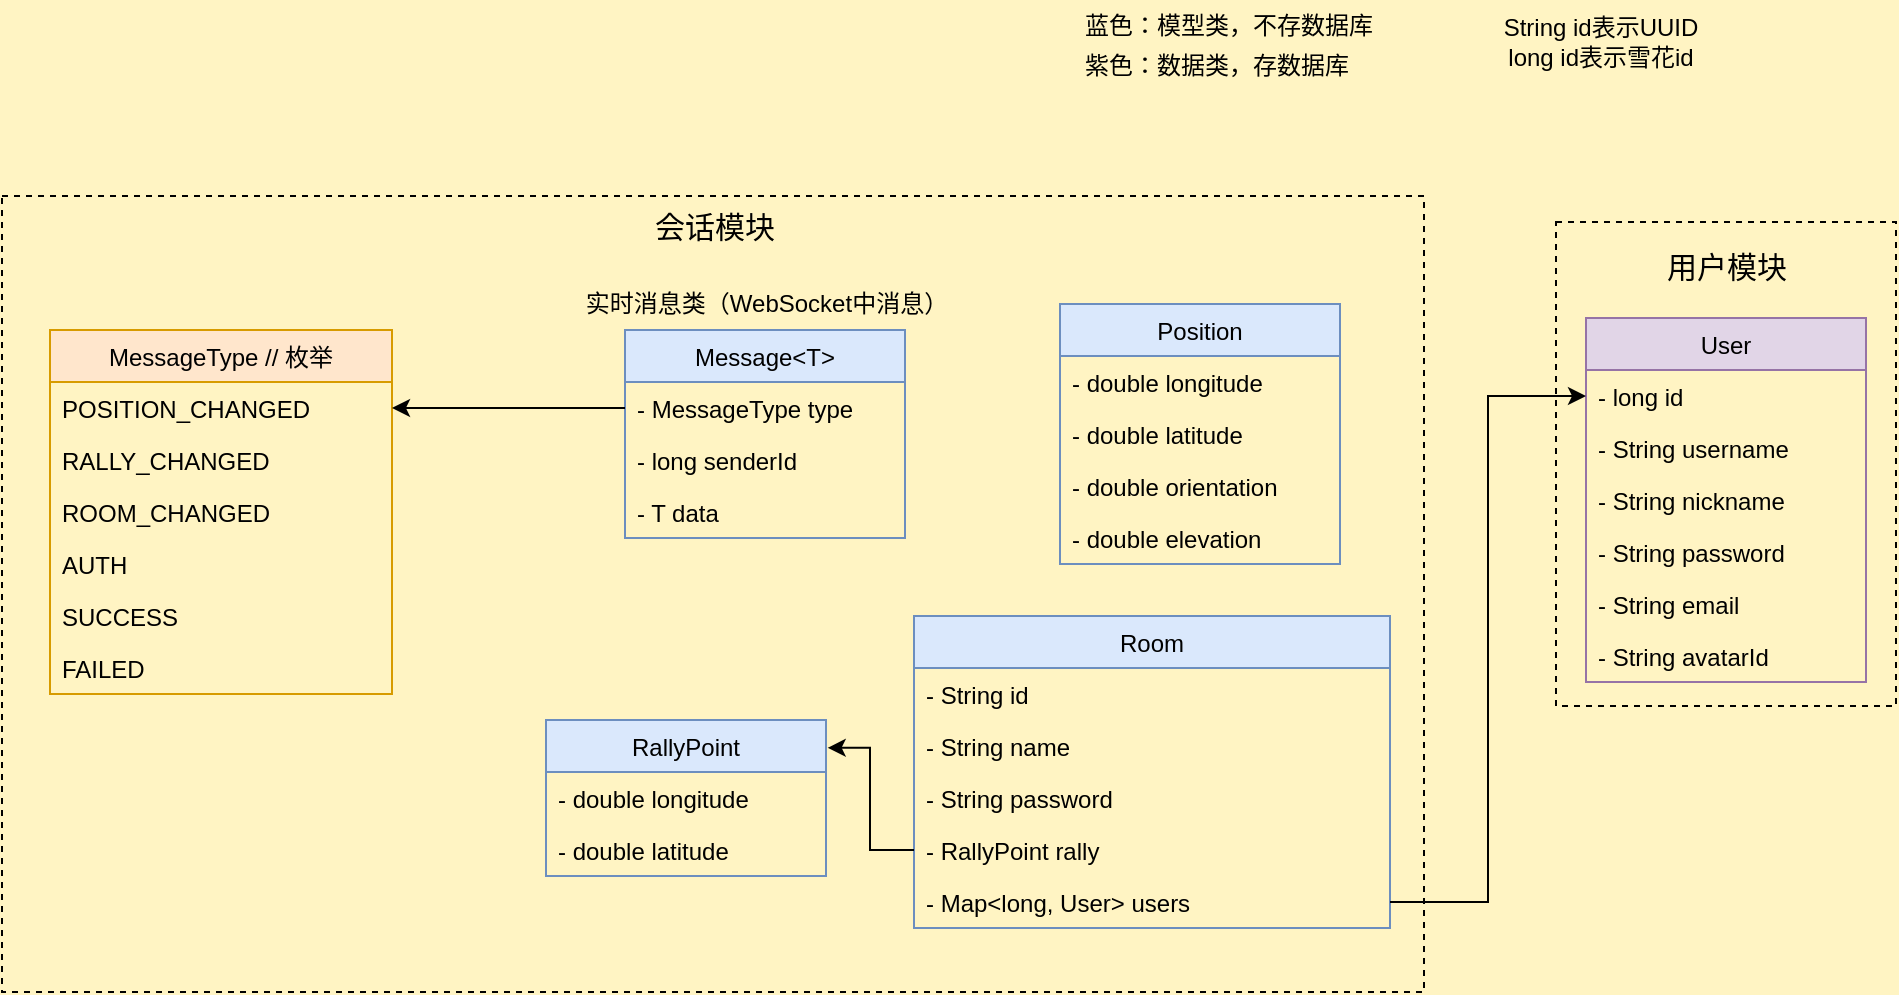 <mxfile version="20.8.16" type="device" pages="4"><diagram name="类图" id="ZCpn5L00yLEU9qH5CfPJ"><mxGraphModel dx="1960" dy="1082" grid="0" gridSize="10" guides="1" tooltips="1" connect="1" arrows="1" fold="1" page="0" pageScale="1" pageWidth="827" pageHeight="1169" background="#FFF4C3" math="0" shadow="0"><root><mxCell id="0"/><mxCell id="1" parent="0"/><mxCell id="7W6ER78p-MdPI2g8uiyn-3" value="" style="rounded=0;whiteSpace=wrap;html=1;fillColor=none;dashed=1;" parent="1" vertex="1"><mxGeometry x="-534" y="82" width="711" height="398" as="geometry"/></mxCell><mxCell id="7W6ER78p-MdPI2g8uiyn-1" value="" style="rounded=0;whiteSpace=wrap;html=1;fillColor=none;dashed=1;" parent="1" vertex="1"><mxGeometry x="243" y="95" width="170" height="242" as="geometry"/></mxCell><mxCell id="j-fvQeikowlmH0t4z26y-1" value="User" style="swimlane;fontStyle=0;childLayout=stackLayout;horizontal=1;startSize=26;fillColor=#e1d5e7;horizontalStack=0;resizeParent=1;resizeParentMax=0;resizeLast=0;collapsible=1;marginBottom=0;strokeColor=#9673a6;" parent="1" vertex="1"><mxGeometry x="258" y="143" width="140" height="182" as="geometry"/></mxCell><mxCell id="j-fvQeikowlmH0t4z26y-4" value="- long id" style="text;strokeColor=none;fillColor=none;align=left;verticalAlign=top;spacingLeft=4;spacingRight=4;overflow=hidden;rotatable=0;points=[[0,0.5],[1,0.5]];portConstraint=eastwest;" parent="j-fvQeikowlmH0t4z26y-1" vertex="1"><mxGeometry y="26" width="140" height="26" as="geometry"/></mxCell><mxCell id="NxY1enS5frYiqHi28bAx-1" value="- String username" style="text;strokeColor=none;fillColor=none;align=left;verticalAlign=top;spacingLeft=4;spacingRight=4;overflow=hidden;rotatable=0;points=[[0,0.5],[1,0.5]];portConstraint=eastwest;" parent="j-fvQeikowlmH0t4z26y-1" vertex="1"><mxGeometry y="52" width="140" height="26" as="geometry"/></mxCell><mxCell id="NxY1enS5frYiqHi28bAx-2" value="- String nickname" style="text;strokeColor=none;fillColor=none;align=left;verticalAlign=top;spacingLeft=4;spacingRight=4;overflow=hidden;rotatable=0;points=[[0,0.5],[1,0.5]];portConstraint=eastwest;" parent="j-fvQeikowlmH0t4z26y-1" vertex="1"><mxGeometry y="78" width="140" height="26" as="geometry"/></mxCell><mxCell id="NxY1enS5frYiqHi28bAx-3" value="- String password" style="text;strokeColor=none;fillColor=none;align=left;verticalAlign=top;spacingLeft=4;spacingRight=4;overflow=hidden;rotatable=0;points=[[0,0.5],[1,0.5]];portConstraint=eastwest;" parent="j-fvQeikowlmH0t4z26y-1" vertex="1"><mxGeometry y="104" width="140" height="26" as="geometry"/></mxCell><mxCell id="6Mc8PEkPH1Lm7d_MQEAk-3" value="- String email" style="text;strokeColor=none;fillColor=none;align=left;verticalAlign=top;spacingLeft=4;spacingRight=4;overflow=hidden;rotatable=0;points=[[0,0.5],[1,0.5]];portConstraint=eastwest;" parent="j-fvQeikowlmH0t4z26y-1" vertex="1"><mxGeometry y="130" width="140" height="26" as="geometry"/></mxCell><mxCell id="NxY1enS5frYiqHi28bAx-5" value="- String avatarId" style="text;strokeColor=none;fillColor=none;align=left;verticalAlign=top;spacingLeft=4;spacingRight=4;overflow=hidden;rotatable=0;points=[[0,0.5],[1,0.5]];portConstraint=eastwest;" parent="j-fvQeikowlmH0t4z26y-1" vertex="1"><mxGeometry y="156" width="140" height="26" as="geometry"/></mxCell><mxCell id="j-fvQeikowlmH0t4z26y-6" value="Position" style="swimlane;fontStyle=0;childLayout=stackLayout;horizontal=1;startSize=26;fillColor=#dae8fc;horizontalStack=0;resizeParent=1;resizeParentMax=0;resizeLast=0;collapsible=1;marginBottom=0;strokeColor=#6c8ebf;" parent="1" vertex="1"><mxGeometry x="-5" y="136" width="140" height="130" as="geometry"/></mxCell><mxCell id="j-fvQeikowlmH0t4z26y-11" value="- double longitude" style="text;strokeColor=none;fillColor=none;align=left;verticalAlign=top;spacingLeft=4;spacingRight=4;overflow=hidden;rotatable=0;points=[[0,0.5],[1,0.5]];portConstraint=eastwest;" parent="j-fvQeikowlmH0t4z26y-6" vertex="1"><mxGeometry y="26" width="140" height="26" as="geometry"/></mxCell><mxCell id="j-fvQeikowlmH0t4z26y-12" value="- double latitude" style="text;strokeColor=none;fillColor=none;align=left;verticalAlign=top;spacingLeft=4;spacingRight=4;overflow=hidden;rotatable=0;points=[[0,0.5],[1,0.5]];portConstraint=eastwest;" parent="j-fvQeikowlmH0t4z26y-6" vertex="1"><mxGeometry y="52" width="140" height="26" as="geometry"/></mxCell><mxCell id="j-fvQeikowlmH0t4z26y-13" value="- double orientation" style="text;strokeColor=none;fillColor=none;align=left;verticalAlign=top;spacingLeft=4;spacingRight=4;overflow=hidden;rotatable=0;points=[[0,0.5],[1,0.5]];portConstraint=eastwest;" parent="j-fvQeikowlmH0t4z26y-6" vertex="1"><mxGeometry y="78" width="140" height="26" as="geometry"/></mxCell><mxCell id="hf1wS9aKAfurFsT-BKtT-1" value="- double elevation" style="text;strokeColor=none;fillColor=none;align=left;verticalAlign=top;spacingLeft=4;spacingRight=4;overflow=hidden;rotatable=0;points=[[0,0.5],[1,0.5]];portConstraint=eastwest;" parent="j-fvQeikowlmH0t4z26y-6" vertex="1"><mxGeometry y="104" width="140" height="26" as="geometry"/></mxCell><mxCell id="NxY1enS5frYiqHi28bAx-9" value="" style="group" parent="1" vertex="1" connectable="0"><mxGeometry x="-2" y="-16" width="162" height="46" as="geometry"/></mxCell><mxCell id="NxY1enS5frYiqHi28bAx-7" value="蓝色：模型类，不存数据库" style="text;html=1;align=center;verticalAlign=middle;resizable=0;points=[];autosize=1;strokeColor=none;fillColor=none;" parent="NxY1enS5frYiqHi28bAx-9" vertex="1"><mxGeometry width="162" height="26" as="geometry"/></mxCell><mxCell id="NxY1enS5frYiqHi28bAx-8" value="紫色：数据类，存数据库" style="text;html=1;align=center;verticalAlign=middle;resizable=0;points=[];autosize=1;strokeColor=none;fillColor=none;" parent="NxY1enS5frYiqHi28bAx-9" vertex="1"><mxGeometry y="20" width="150" height="26" as="geometry"/></mxCell><mxCell id="das0yb8QhfHtzODwqUgU-1" value="String id表示UUID&lt;br&gt;long id表示雪花id" style="text;html=1;align=center;verticalAlign=middle;resizable=0;points=[];autosize=1;strokeColor=none;fillColor=none;" parent="1" vertex="1"><mxGeometry x="207" y="-16" width="115" height="41" as="geometry"/></mxCell><mxCell id="das0yb8QhfHtzODwqUgU-3" value="Room" style="swimlane;fontStyle=0;childLayout=stackLayout;horizontal=1;startSize=26;fillColor=#dae8fc;horizontalStack=0;resizeParent=1;resizeParentMax=0;resizeLast=0;collapsible=1;marginBottom=0;strokeColor=#6c8ebf;" parent="1" vertex="1"><mxGeometry x="-78" y="292" width="238" height="156" as="geometry"/></mxCell><mxCell id="das0yb8QhfHtzODwqUgU-4" value="- String id" style="text;strokeColor=none;fillColor=none;align=left;verticalAlign=top;spacingLeft=4;spacingRight=4;overflow=hidden;rotatable=0;points=[[0,0.5],[1,0.5]];portConstraint=eastwest;" parent="das0yb8QhfHtzODwqUgU-3" vertex="1"><mxGeometry y="26" width="238" height="26" as="geometry"/></mxCell><mxCell id="das0yb8QhfHtzODwqUgU-5" value="- String name" style="text;strokeColor=none;fillColor=none;align=left;verticalAlign=top;spacingLeft=4;spacingRight=4;overflow=hidden;rotatable=0;points=[[0,0.5],[1,0.5]];portConstraint=eastwest;" parent="das0yb8QhfHtzODwqUgU-3" vertex="1"><mxGeometry y="52" width="238" height="26" as="geometry"/></mxCell><mxCell id="das0yb8QhfHtzODwqUgU-6" value="- String password" style="text;strokeColor=none;fillColor=none;align=left;verticalAlign=top;spacingLeft=4;spacingRight=4;overflow=hidden;rotatable=0;points=[[0,0.5],[1,0.5]];portConstraint=eastwest;" parent="das0yb8QhfHtzODwqUgU-3" vertex="1"><mxGeometry y="78" width="238" height="26" as="geometry"/></mxCell><mxCell id="09LENhnXTezCzlvo4sVO-8" value="- RallyPoint rally" style="text;strokeColor=none;fillColor=none;align=left;verticalAlign=top;spacingLeft=4;spacingRight=4;overflow=hidden;rotatable=0;points=[[0,0.5],[1,0.5]];portConstraint=eastwest;" parent="das0yb8QhfHtzODwqUgU-3" vertex="1"><mxGeometry y="104" width="238" height="26" as="geometry"/></mxCell><mxCell id="GY_DK93zwNCj_0UhGVdS-1" value="- Map&lt;long, User&gt; users" style="text;strokeColor=none;fillColor=none;align=left;verticalAlign=top;spacingLeft=4;spacingRight=4;overflow=hidden;rotatable=0;points=[[0,0.5],[1,0.5]];portConstraint=eastwest;" parent="das0yb8QhfHtzODwqUgU-3" vertex="1"><mxGeometry y="130" width="238" height="26" as="geometry"/></mxCell><mxCell id="7W6ER78p-MdPI2g8uiyn-2" value="&lt;font style=&quot;font-size: 15px;&quot;&gt;用户模块&lt;/font&gt;" style="text;html=1;align=center;verticalAlign=middle;resizable=0;points=[];autosize=1;strokeColor=none;fillColor=none;" parent="1" vertex="1"><mxGeometry x="289" y="102" width="78" height="30" as="geometry"/></mxCell><mxCell id="7W6ER78p-MdPI2g8uiyn-4" value="&lt;font style=&quot;font-size: 15px;&quot;&gt;会话模块&lt;/font&gt;" style="text;html=1;align=center;verticalAlign=middle;resizable=0;points=[];autosize=1;strokeColor=none;fillColor=none;" parent="1" vertex="1"><mxGeometry x="-217.5" y="82" width="78" height="30" as="geometry"/></mxCell><mxCell id="09LENhnXTezCzlvo4sVO-2" value="RallyPoint" style="swimlane;fontStyle=0;childLayout=stackLayout;horizontal=1;startSize=26;fillColor=#dae8fc;horizontalStack=0;resizeParent=1;resizeParentMax=0;resizeLast=0;collapsible=1;marginBottom=0;strokeColor=#6c8ebf;" parent="1" vertex="1"><mxGeometry x="-262" y="344" width="140" height="78" as="geometry"/></mxCell><mxCell id="09LENhnXTezCzlvo4sVO-4" value="- double longitude" style="text;strokeColor=none;fillColor=none;align=left;verticalAlign=top;spacingLeft=4;spacingRight=4;overflow=hidden;rotatable=0;points=[[0,0.5],[1,0.5]];portConstraint=eastwest;" parent="09LENhnXTezCzlvo4sVO-2" vertex="1"><mxGeometry y="26" width="140" height="26" as="geometry"/></mxCell><mxCell id="09LENhnXTezCzlvo4sVO-5" value="- double latitude" style="text;strokeColor=none;fillColor=none;align=left;verticalAlign=top;spacingLeft=4;spacingRight=4;overflow=hidden;rotatable=0;points=[[0,0.5],[1,0.5]];portConstraint=eastwest;" parent="09LENhnXTezCzlvo4sVO-2" vertex="1"><mxGeometry y="52" width="140" height="26" as="geometry"/></mxCell><mxCell id="6Mc8PEkPH1Lm7d_MQEAk-2" style="edgeStyle=orthogonalEdgeStyle;rounded=0;orthogonalLoop=1;jettySize=auto;html=1;exitX=0;exitY=0.5;exitDx=0;exitDy=0;entryX=1.006;entryY=0.178;entryDx=0;entryDy=0;entryPerimeter=0;" parent="1" source="09LENhnXTezCzlvo4sVO-8" target="09LENhnXTezCzlvo4sVO-2" edge="1"><mxGeometry relative="1" as="geometry"/></mxCell><mxCell id="GZCCsxKVwzD4aDqE5YZI-2" style="edgeStyle=orthogonalEdgeStyle;rounded=0;orthogonalLoop=1;jettySize=auto;html=1;exitX=1;exitY=0.5;exitDx=0;exitDy=0;entryX=0;entryY=0.5;entryDx=0;entryDy=0;" parent="1" source="GY_DK93zwNCj_0UhGVdS-1" target="j-fvQeikowlmH0t4z26y-4" edge="1"><mxGeometry relative="1" as="geometry"><mxPoint x="161.5" y="477" as="sourcePoint"/></mxGeometry></mxCell><mxCell id="hya2jHjZUXF8kerNPe63-7" value="Message&lt;T&gt;" style="swimlane;fontStyle=0;childLayout=stackLayout;horizontal=1;startSize=26;fillColor=#dae8fc;horizontalStack=0;resizeParent=1;resizeParentMax=0;resizeLast=0;collapsible=1;marginBottom=0;strokeColor=#6c8ebf;" vertex="1" parent="1"><mxGeometry x="-222.5" y="149" width="140" height="104" as="geometry"/></mxCell><mxCell id="hya2jHjZUXF8kerNPe63-8" value="- MessageType type" style="text;strokeColor=none;fillColor=none;align=left;verticalAlign=top;spacingLeft=4;spacingRight=4;overflow=hidden;rotatable=0;points=[[0,0.5],[1,0.5]];portConstraint=eastwest;" vertex="1" parent="hya2jHjZUXF8kerNPe63-7"><mxGeometry y="26" width="140" height="26" as="geometry"/></mxCell><mxCell id="hya2jHjZUXF8kerNPe63-9" value="- long senderId" style="text;strokeColor=none;fillColor=none;align=left;verticalAlign=top;spacingLeft=4;spacingRight=4;overflow=hidden;rotatable=0;points=[[0,0.5],[1,0.5]];portConstraint=eastwest;" vertex="1" parent="hya2jHjZUXF8kerNPe63-7"><mxGeometry y="52" width="140" height="26" as="geometry"/></mxCell><mxCell id="hya2jHjZUXF8kerNPe63-11" value="- T data" style="text;strokeColor=none;fillColor=none;align=left;verticalAlign=top;spacingLeft=4;spacingRight=4;overflow=hidden;rotatable=0;points=[[0,0.5],[1,0.5]];portConstraint=eastwest;" vertex="1" parent="hya2jHjZUXF8kerNPe63-7"><mxGeometry y="78" width="140" height="26" as="geometry"/></mxCell><mxCell id="hya2jHjZUXF8kerNPe63-12" value="实时消息类（WebSocket中消息）" style="text;html=1;align=center;verticalAlign=middle;resizable=0;points=[];autosize=1;strokeColor=none;fillColor=none;" vertex="1" parent="1"><mxGeometry x="-252" y="123" width="199" height="26" as="geometry"/></mxCell><mxCell id="hya2jHjZUXF8kerNPe63-13" value="MessageType // 枚举" style="swimlane;fontStyle=0;childLayout=stackLayout;horizontal=1;startSize=26;fillColor=#ffe6cc;horizontalStack=0;resizeParent=1;resizeParentMax=0;resizeLast=0;collapsible=1;marginBottom=0;strokeColor=#d79b00;" vertex="1" parent="1"><mxGeometry x="-510" y="149" width="171" height="182" as="geometry"/></mxCell><mxCell id="hya2jHjZUXF8kerNPe63-17" value="POSITION_CHANGED" style="text;strokeColor=none;fillColor=none;align=left;verticalAlign=top;spacingLeft=4;spacingRight=4;overflow=hidden;rotatable=0;points=[[0,0.5],[1,0.5]];portConstraint=eastwest;" vertex="1" parent="hya2jHjZUXF8kerNPe63-13"><mxGeometry y="26" width="171" height="26" as="geometry"/></mxCell><mxCell id="hya2jHjZUXF8kerNPe63-18" value="RALLY_CHANGED" style="text;strokeColor=none;fillColor=none;align=left;verticalAlign=top;spacingLeft=4;spacingRight=4;overflow=hidden;rotatable=0;points=[[0,0.5],[1,0.5]];portConstraint=eastwest;" vertex="1" parent="hya2jHjZUXF8kerNPe63-13"><mxGeometry y="52" width="171" height="26" as="geometry"/></mxCell><mxCell id="hya2jHjZUXF8kerNPe63-19" value="ROOM_CHANGED" style="text;strokeColor=none;fillColor=none;align=left;verticalAlign=top;spacingLeft=4;spacingRight=4;overflow=hidden;rotatable=0;points=[[0,0.5],[1,0.5]];portConstraint=eastwest;" vertex="1" parent="hya2jHjZUXF8kerNPe63-13"><mxGeometry y="78" width="171" height="26" as="geometry"/></mxCell><mxCell id="hya2jHjZUXF8kerNPe63-20" value="AUTH" style="text;strokeColor=none;fillColor=none;align=left;verticalAlign=top;spacingLeft=4;spacingRight=4;overflow=hidden;rotatable=0;points=[[0,0.5],[1,0.5]];portConstraint=eastwest;" vertex="1" parent="hya2jHjZUXF8kerNPe63-13"><mxGeometry y="104" width="171" height="26" as="geometry"/></mxCell><mxCell id="hya2jHjZUXF8kerNPe63-21" value="SUCCESS" style="text;strokeColor=none;fillColor=none;align=left;verticalAlign=top;spacingLeft=4;spacingRight=4;overflow=hidden;rotatable=0;points=[[0,0.5],[1,0.5]];portConstraint=eastwest;" vertex="1" parent="hya2jHjZUXF8kerNPe63-13"><mxGeometry y="130" width="171" height="26" as="geometry"/></mxCell><mxCell id="hya2jHjZUXF8kerNPe63-22" value="FAILED" style="text;strokeColor=none;fillColor=none;align=left;verticalAlign=top;spacingLeft=4;spacingRight=4;overflow=hidden;rotatable=0;points=[[0,0.5],[1,0.5]];portConstraint=eastwest;" vertex="1" parent="hya2jHjZUXF8kerNPe63-13"><mxGeometry y="156" width="171" height="26" as="geometry"/></mxCell><mxCell id="hya2jHjZUXF8kerNPe63-23" style="edgeStyle=orthogonalEdgeStyle;rounded=0;orthogonalLoop=1;jettySize=auto;html=1;exitX=0;exitY=0.5;exitDx=0;exitDy=0;entryX=1;entryY=0.5;entryDx=0;entryDy=0;fontColor=default;" edge="1" parent="1" source="hya2jHjZUXF8kerNPe63-8" target="hya2jHjZUXF8kerNPe63-17"><mxGeometry relative="1" as="geometry"/></mxCell></root></mxGraphModel></diagram><diagram id="b6Kied7F-WvFyaD_bAVw" name="功能架构"><mxGraphModel dx="1160" dy="682" grid="0" gridSize="10" guides="1" tooltips="1" connect="1" arrows="1" fold="1" page="0" pageScale="1" pageWidth="827" pageHeight="1169" background="#CCFFFF" math="0" shadow="0"><root><mxCell id="0"/><mxCell id="1" parent="0"/><mxCell id="6KAfJF9Mm3bQj2CmGmQJ-4" style="edgeStyle=orthogonalEdgeStyle;rounded=0;orthogonalLoop=1;jettySize=auto;html=1;exitX=0.5;exitY=1;exitDx=0;exitDy=0;entryX=0.5;entryY=0;entryDx=0;entryDy=0;" parent="1" source="mdbizm0wL6b_5z4DYdRY-1" target="9jb02IKihfQxMfA3tNYV-1" edge="1"><mxGeometry relative="1" as="geometry"/></mxCell><mxCell id="mdbizm0wL6b_5z4DYdRY-1" value="&lt;font style=&quot;font-size: 16px;&quot;&gt;网关（集成鉴权）&lt;/font&gt;" style="rounded=0;whiteSpace=wrap;html=1;strokeColor=#666666;fillColor=#f5f5f5;fontColor=#333333;" parent="1" vertex="1"><mxGeometry x="181" y="272" width="150" height="39" as="geometry"/></mxCell><mxCell id="6hTQ_62UvU__u8zyrRqn-2" value="&lt;span style=&quot;font-size: 16px;&quot;&gt;Consul注册中心&lt;/span&gt;" style="rounded=0;whiteSpace=wrap;html=1;strokeColor=#b85450;fillColor=#f8cecc;" parent="1" vertex="1"><mxGeometry x="452" y="378" width="150" height="39" as="geometry"/></mxCell><mxCell id="6hTQ_62UvU__u8zyrRqn-3" value="&lt;span style=&quot;font-size: 16px;&quot;&gt;MongoDB数据库&lt;/span&gt;" style="rounded=0;whiteSpace=wrap;html=1;strokeColor=#6c8ebf;fillColor=#dae8fc;" parent="1" vertex="1"><mxGeometry x="275.94" y="457" width="150" height="39" as="geometry"/></mxCell><mxCell id="6hTQ_62UvU__u8zyrRqn-4" value="&lt;span style=&quot;font-size: 16px;&quot;&gt;Redis缓存数据库&lt;/span&gt;" style="rounded=0;whiteSpace=wrap;html=1;strokeColor=#6c8ebf;fillColor=#dae8fc;" parent="1" vertex="1"><mxGeometry x="87" y="457" width="159" height="39" as="geometry"/></mxCell><mxCell id="9jb02IKihfQxMfA3tNYV-1" value="" style="rounded=0;whiteSpace=wrap;html=1;fillColor=none;dashed=1;" parent="1" vertex="1"><mxGeometry x="74" y="345" width="364" height="95" as="geometry"/></mxCell><mxCell id="9jb02IKihfQxMfA3tNYV-2" value="&lt;font style=&quot;font-size: 15px;&quot;&gt;功能模块&lt;/font&gt;" style="text;html=1;align=center;verticalAlign=middle;resizable=0;points=[];autosize=1;strokeColor=none;fillColor=none;" parent="1" vertex="1"><mxGeometry x="232.002" y="348" width="78" height="30" as="geometry"/></mxCell><mxCell id="9jb02IKihfQxMfA3tNYV-3" value="会话模块" style="rounded=0;whiteSpace=wrap;html=1;fontSize=15;fillColor=none;" parent="1" vertex="1"><mxGeometry x="86.997" y="383" width="106.941" height="42" as="geometry"/></mxCell><mxCell id="9jb02IKihfQxMfA3tNYV-4" value="用户模块" style="rounded=0;whiteSpace=wrap;html=1;fontSize=15;fillColor=none;" parent="1" vertex="1"><mxGeometry x="203.062" y="383" width="106.941" height="42" as="geometry"/></mxCell><mxCell id="jqLZRPKQfjdaNeqLJ77j-1" value="图片模块" style="rounded=0;whiteSpace=wrap;html=1;fontSize=15;fillColor=none;" parent="1" vertex="1"><mxGeometry x="319.002" y="383" width="106.941" height="42" as="geometry"/></mxCell><mxCell id="FJBnYouAeXavdsRe_MtE-1" value="&lt;span style=&quot;font-size: 16px;&quot;&gt;Kafka消息中间件&lt;/span&gt;" style="rounded=0;whiteSpace=wrap;html=1;strokeColor=#d6b656;fillColor=#fff2cc;" parent="1" vertex="1"><mxGeometry x="187" y="507" width="159" height="39" as="geometry"/></mxCell></root></mxGraphModel></diagram><diagram id="FYRJ05hrJW_UlON17YOK" name="用户端和服务端"><mxGraphModel dx="1160" dy="682" grid="0" gridSize="10" guides="1" tooltips="1" connect="1" arrows="1" fold="1" page="0" pageScale="1" pageWidth="827" pageHeight="1169" background="#CCFFFF" math="0" shadow="0"><root><mxCell id="0"/><mxCell id="1" parent="0"/><mxCell id="g4WFIdPr53JWLQwViMB3-15" style="rounded=0;orthogonalLoop=1;jettySize=auto;html=1;exitX=1;exitY=0.333;exitDx=0;exitDy=0;exitPerimeter=0;entryX=0.5;entryY=1;entryDx=0;entryDy=0;endArrow=open;endFill=0;dashed=1;" parent="1" source="g4WFIdPr53JWLQwViMB3-1" target="g4WFIdPr53JWLQwViMB3-14" edge="1"><mxGeometry relative="1" as="geometry"/></mxCell><mxCell id="g4WFIdPr53JWLQwViMB3-1" value="用户1" style="shape=umlActor;verticalLabelPosition=bottom;verticalAlign=top;html=1;outlineConnect=0;" parent="1" vertex="1"><mxGeometry x="25" y="479" width="30" height="60" as="geometry"/></mxCell><mxCell id="HLk8S5enVUSgxHmjkPAk-4" style="edgeStyle=none;rounded=0;orthogonalLoop=1;jettySize=auto;html=1;exitX=0;exitY=0.333;exitDx=0;exitDy=0;exitPerimeter=0;entryX=1;entryY=0.5;entryDx=0;entryDy=0;dashed=1;endArrow=open;endFill=0;" parent="1" source="g4WFIdPr53JWLQwViMB3-5" target="g4WFIdPr53JWLQwViMB3-14" edge="1"><mxGeometry relative="1" as="geometry"/></mxCell><mxCell id="g4WFIdPr53JWLQwViMB3-5" value="用户3" style="shape=umlActor;verticalLabelPosition=bottom;verticalAlign=top;html=1;outlineConnect=0;" parent="1" vertex="1"><mxGeometry x="425" y="273" width="30" height="60" as="geometry"/></mxCell><mxCell id="HLk8S5enVUSgxHmjkPAk-5" style="edgeStyle=none;rounded=0;orthogonalLoop=1;jettySize=auto;html=1;entryX=1;entryY=1;entryDx=0;entryDy=0;dashed=1;endArrow=open;endFill=0;" parent="1" target="g4WFIdPr53JWLQwViMB3-14" edge="1"><mxGeometry relative="1" as="geometry"><mxPoint x="343" y="532" as="sourcePoint"/></mxGeometry></mxCell><mxCell id="g4WFIdPr53JWLQwViMB3-6" value="用户2" style="shape=umlActor;verticalLabelPosition=bottom;verticalAlign=top;html=1;outlineConnect=0;" parent="1" vertex="1"><mxGeometry x="343" y="512" width="30" height="60" as="geometry"/></mxCell><mxCell id="g4WFIdPr53JWLQwViMB3-13" style="edgeStyle=orthogonalEdgeStyle;rounded=0;orthogonalLoop=1;jettySize=auto;html=1;exitX=1;exitY=0.5;exitDx=0;exitDy=0;endArrow=open;endFill=0;entryX=0;entryY=0.5;entryDx=0;entryDy=0;" parent="1" source="g4WFIdPr53JWLQwViMB3-10" target="g4WFIdPr53JWLQwViMB3-14" edge="1"><mxGeometry relative="1" as="geometry"><mxPoint x="152.524" y="269.5" as="targetPoint"/></mxGeometry></mxCell><mxCell id="g4WFIdPr53JWLQwViMB3-10" value="服务端" style="rounded=0;whiteSpace=wrap;html=1;fillColor=none;" parent="1" vertex="1"><mxGeometry x="9.5" y="252" width="61" height="35" as="geometry"/></mxCell><mxCell id="HLk8S5enVUSgxHmjkPAk-2" style="edgeStyle=none;rounded=0;orthogonalLoop=1;jettySize=auto;html=1;exitX=0.575;exitY=1.028;exitDx=0;exitDy=0;dashed=1;endArrow=open;endFill=0;exitPerimeter=0;" parent="1" source="g4WFIdPr53JWLQwViMB3-14" edge="1"><mxGeometry relative="1" as="geometry"><mxPoint x="59.191" y="507.119" as="targetPoint"/></mxGeometry></mxCell><mxCell id="w1ZYN99wJWyJnP0JFZ4J-1" style="edgeStyle=none;rounded=0;orthogonalLoop=1;jettySize=auto;html=1;exitX=0.812;exitY=0.929;exitDx=0;exitDy=0;dashed=1;endArrow=open;endFill=0;exitPerimeter=0;" parent="1" source="g4WFIdPr53JWLQwViMB3-14" edge="1"><mxGeometry relative="1" as="geometry"><mxPoint x="339.657" y="537.686" as="targetPoint"/></mxGeometry></mxCell><mxCell id="w1ZYN99wJWyJnP0JFZ4J-2" style="edgeStyle=none;rounded=0;orthogonalLoop=1;jettySize=auto;html=1;dashed=1;endArrow=open;endFill=0;" parent="1" edge="1"><mxGeometry relative="1" as="geometry"><mxPoint x="423.543" y="299.286" as="targetPoint"/><mxPoint x="218" y="274" as="sourcePoint"/></mxGeometry></mxCell><mxCell id="g4WFIdPr53JWLQwViMB3-14" value="房间(id:xxx)" style="ellipse;whiteSpace=wrap;html=1;fillColor=none;" parent="1" vertex="1"><mxGeometry x="121" y="246.5" width="96" height="46" as="geometry"/></mxCell><mxCell id="HLk8S5enVUSgxHmjkPAk-1" value="body: Position" style="text;html=1;align=center;verticalAlign=middle;resizable=0;points=[];autosize=1;strokeColor=none;fillColor=none;" parent="1" vertex="1"><mxGeometry x="18" y="378" width="93" height="26" as="geometry"/></mxCell><mxCell id="nFLhGN47nWgVrx0K_WOe-1" value="Position: {user: 2}&lt;br&gt;Position: {user: 3}" style="text;html=1;align=center;verticalAlign=middle;resizable=0;points=[];autosize=1;strokeColor=none;fillColor=none;" parent="1" vertex="1"><mxGeometry x="105" y="408" width="112" height="41" as="geometry"/></mxCell><mxCell id="nFLhGN47nWgVrx0K_WOe-2" value="body: Position" style="text;html=1;align=center;verticalAlign=middle;resizable=0;points=[];autosize=1;strokeColor=none;fillColor=none;" parent="1" vertex="1"><mxGeometry x="263" y="363" width="93" height="26" as="geometry"/></mxCell><mxCell id="nFLhGN47nWgVrx0K_WOe-3" value="Position: {user: 1}&lt;br&gt;Position: {user: 3}" style="text;html=1;align=center;verticalAlign=middle;resizable=0;points=[];autosize=1;strokeColor=none;fillColor=none;" parent="1" vertex="1"><mxGeometry x="209" y="492" width="112" height="41" as="geometry"/></mxCell><mxCell id="nFLhGN47nWgVrx0K_WOe-4" value="body: Position" style="text;html=1;align=center;verticalAlign=middle;resizable=0;points=[];autosize=1;strokeColor=none;fillColor=none;" parent="1" vertex="1"><mxGeometry x="273" y="244" width="93" height="26" as="geometry"/></mxCell><mxCell id="nFLhGN47nWgVrx0K_WOe-5" value="Position: {user: 2}&lt;br&gt;Position: {user: 3}" style="text;html=1;align=center;verticalAlign=middle;resizable=0;points=[];autosize=1;strokeColor=none;fillColor=none;" parent="1" vertex="1"><mxGeometry x="273" y="292" width="112" height="41" as="geometry"/></mxCell><mxCell id="7dVbysrUXvsxWrO5m1pH-1" value="" style="group" parent="1" vertex="1" connectable="0"><mxGeometry x="102" y="166" width="136.5" height="27" as="geometry"/></mxCell><mxCell id="g4WFIdPr53JWLQwViMB3-16" value="WebSocket:/room/xxx" style="text;html=1;align=center;verticalAlign=middle;resizable=0;points=[];autosize=1;strokeColor=none;fillColor=none;" parent="7dVbysrUXvsxWrO5m1pH-1" vertex="1"><mxGeometry width="134" height="26" as="geometry"/></mxCell><mxCell id="HLk8S5enVUSgxHmjkPAk-6" style="edgeStyle=none;rounded=0;orthogonalLoop=1;jettySize=auto;html=1;dashed=1;endArrow=open;endFill=0;" parent="7dVbysrUXvsxWrO5m1pH-1" edge="1"><mxGeometry relative="1" as="geometry"><mxPoint x="6.5" y="27" as="sourcePoint"/><mxPoint x="136.5" y="27" as="targetPoint"/><Array as="points"/></mxGeometry></mxCell></root></mxGraphModel></diagram><diagram id="bOfI-OUH-Ct4LoF4LVxE" name="分布式会话解决方案"><mxGraphModel dx="1560" dy="1082" grid="0" gridSize="10" guides="1" tooltips="1" connect="1" arrows="1" fold="1" page="0" pageScale="1" pageWidth="827" pageHeight="1169" background="#FFF4C3" math="0" shadow="0"><root><mxCell id="0"/><mxCell id="1" parent="0"/><mxCell id="2ktE3wlVKfggLhylyU8a-4" value="WebSocket通道" style="text;html=1;align=center;verticalAlign=middle;resizable=0;points=[];autosize=1;strokeColor=none;fillColor=none;" parent="1" vertex="1"><mxGeometry x="10.5" y="137" width="103" height="26" as="geometry"/></mxCell><mxCell id="LPhyOvvGlqmQbFpupQoU-21" value="表示生产者发布消息" style="text;html=1;align=center;verticalAlign=middle;resizable=0;points=[];autosize=1;strokeColor=none;fillColor=none;" parent="1" vertex="1"><mxGeometry x="157.5" y="137" width="126" height="26" as="geometry"/></mxCell><mxCell id="LPhyOvvGlqmQbFpupQoU-24" value="表示消费者订阅消息" style="text;html=1;align=center;verticalAlign=middle;resizable=0;points=[];autosize=1;strokeColor=none;fillColor=none;" parent="1" vertex="1"><mxGeometry x="158" y="177" width="126" height="26" as="geometry"/></mxCell><mxCell id="X6YFzFa_qnELlwJGcV2B-1" value="用户1" style="shape=umlActor;verticalLabelPosition=bottom;verticalAlign=top;html=1;outlineConnect=0;" parent="1" vertex="1"><mxGeometry x="-18" y="597" width="30" height="60" as="geometry"/></mxCell><mxCell id="LPhyOvvGlqmQbFpupQoU-30" style="edgeStyle=orthogonalEdgeStyle;rounded=0;orthogonalLoop=1;jettySize=auto;html=1;exitX=0.5;exitY=0;exitDx=0;exitDy=0;entryX=0.5;entryY=1;entryDx=0;entryDy=0;strokeColor=#000000;endArrow=none;endFill=0;" parent="1" source="X6YFzFa_qnELlwJGcV2B-2" target="hkfB9-1U_ClqBiibO6cc-1" edge="1"><mxGeometry relative="1" as="geometry"/></mxCell><mxCell id="LPhyOvvGlqmQbFpupQoU-78" style="edgeStyle=orthogonalEdgeStyle;rounded=0;orthogonalLoop=1;jettySize=auto;html=1;exitX=0.5;exitY=1;exitDx=0;exitDy=0;entryX=0.5;entryY=0;entryDx=0;entryDy=0;strokeColor=#000000;fontSize=13;endArrow=none;endFill=0;" parent="1" source="X6YFzFa_qnELlwJGcV2B-2" target="LPhyOvvGlqmQbFpupQoU-77" edge="1"><mxGeometry relative="1" as="geometry"/></mxCell><mxCell id="X6YFzFa_qnELlwJGcV2B-2" value="会话服务器1" style="rounded=0;whiteSpace=wrap;html=1;fillColor=#e1d5e7;strokeColor=#9673a6;" parent="1" vertex="1"><mxGeometry x="71" y="473" width="81" height="36" as="geometry"/></mxCell><mxCell id="X6YFzFa_qnELlwJGcV2B-3" value="用户2" style="shape=umlActor;verticalLabelPosition=bottom;verticalAlign=top;html=1;outlineConnect=0;" parent="1" vertex="1"><mxGeometry x="492" y="795" width="30" height="60" as="geometry"/></mxCell><mxCell id="X6YFzFa_qnELlwJGcV2B-4" value="用户3" style="shape=umlActor;verticalLabelPosition=bottom;verticalAlign=top;html=1;outlineConnect=0;" parent="1" vertex="1"><mxGeometry x="759" y="898" width="30" height="60" as="geometry"/></mxCell><mxCell id="LPhyOvvGlqmQbFpupQoU-50" style="edgeStyle=orthogonalEdgeStyle;rounded=0;orthogonalLoop=1;jettySize=auto;html=1;exitX=0.5;exitY=1;exitDx=0;exitDy=0;entryX=0.5;entryY=0;entryDx=0;entryDy=0;strokeColor=#000000;fontSize=13;endArrow=none;endFill=0;" parent="1" source="X6YFzFa_qnELlwJGcV2B-5" target="hkfB9-1U_ClqBiibO6cc-6" edge="1"><mxGeometry relative="1" as="geometry"/></mxCell><mxCell id="X6YFzFa_qnELlwJGcV2B-5" value="会话服务器2" style="rounded=0;whiteSpace=wrap;html=1;fillColor=#e1d5e7;strokeColor=#9673a6;" parent="1" vertex="1"><mxGeometry x="284" y="473" width="81" height="36" as="geometry"/></mxCell><mxCell id="X6YFzFa_qnELlwJGcV2B-15" value="Kafka消息队列" style="rounded=0;whiteSpace=wrap;html=1;fillColor=#dae8fc;strokeColor=#6c8ebf;" parent="1" vertex="1"><mxGeometry x="187" y="313" width="110" height="25" as="geometry"/></mxCell><mxCell id="LPhyOvvGlqmQbFpupQoU-65" style="edgeStyle=orthogonalEdgeStyle;rounded=0;orthogonalLoop=1;jettySize=auto;html=1;exitX=0;exitY=0.5;exitDx=0;exitDy=0;entryX=1;entryY=0.5;entryDx=0;entryDy=0;strokeColor=#000000;fontSize=13;endArrow=none;endFill=0;" parent="1" source="X6YFzFa_qnELlwJGcV2B-21" target="LPhyOvvGlqmQbFpupQoU-62" edge="1"><mxGeometry relative="1" as="geometry"/></mxCell><mxCell id="LPhyOvvGlqmQbFpupQoU-72" style="edgeStyle=orthogonalEdgeStyle;rounded=0;orthogonalLoop=1;jettySize=auto;html=1;exitX=1;exitY=0.5;exitDx=0;exitDy=0;entryX=0;entryY=0.5;entryDx=0;entryDy=0;strokeColor=#000000;fontSize=13;endArrow=none;endFill=0;" parent="1" source="X6YFzFa_qnELlwJGcV2B-21" target="LPhyOvvGlqmQbFpupQoU-71" edge="1"><mxGeometry relative="1" as="geometry"/></mxCell><mxCell id="X6YFzFa_qnELlwJGcV2B-21" value="会话服务器3" style="rounded=0;whiteSpace=wrap;html=1;fillColor=#e1d5e7;strokeColor=#9673a6;" parent="1" vertex="1"><mxGeometry x="612" y="473" width="81" height="36" as="geometry"/></mxCell><mxCell id="2ktE3wlVKfggLhylyU8a-1" style="rounded=0;orthogonalLoop=1;jettySize=auto;html=1;strokeColor=#FF3399;endArrow=none;endFill=0;dashed=1;" parent="1" edge="1"><mxGeometry relative="1" as="geometry"><mxPoint x="135.5" y="162" as="targetPoint"/><mxPoint x="0.5" y="162" as="sourcePoint"/><Array as="points"/></mxGeometry></mxCell><mxCell id="hkfB9-1U_ClqBiibO6cc-1" value="producer&lt;br&gt;topic: roomId" style="ellipse;whiteSpace=wrap;html=1;fillColor=none;" parent="1" vertex="1"><mxGeometry x="62" y="410" width="99" height="48" as="geometry"/></mxCell><mxCell id="hkfB9-1U_ClqBiibO6cc-6" value="listener&lt;br&gt;topic=roomId&lt;br&gt;groupId=userId2" style="shape=hexagon;perimeter=hexagonPerimeter2;whiteSpace=wrap;html=1;fixedSize=1;fillColor=none;" parent="1" vertex="1"><mxGeometry x="261.5" y="526" width="126" height="56" as="geometry"/></mxCell><mxCell id="LPhyOvvGlqmQbFpupQoU-20" style="rounded=0;orthogonalLoop=1;jettySize=auto;html=1;strokeColor=#FF8800;endArrow=open;endFill=0;edgeStyle=orthogonalEdgeStyle;" parent="1" edge="1"><mxGeometry relative="1" as="geometry"><mxPoint x="154.5" y="162" as="sourcePoint"/><mxPoint x="292.5" y="162" as="targetPoint"/><Array as="points"><mxPoint x="155.5" y="162"/></Array></mxGeometry></mxCell><mxCell id="LPhyOvvGlqmQbFpupQoU-23" style="edgeStyle=orthogonalEdgeStyle;rounded=0;orthogonalLoop=1;jettySize=auto;html=1;strokeColor=#209E00;endArrow=open;endFill=0;" parent="1" edge="1"><mxGeometry relative="1" as="geometry"><mxPoint x="155" y="201" as="sourcePoint"/><mxPoint x="293" y="201" as="targetPoint"/></mxGeometry></mxCell><mxCell id="LPhyOvvGlqmQbFpupQoU-26" style="rounded=0;orthogonalLoop=1;jettySize=auto;html=1;strokeColor=#FF3399;endArrow=none;endFill=0;dashed=1;edgeStyle=orthogonalEdgeStyle;startArrow=none;exitX=1;exitY=0.333;exitDx=0;exitDy=0;exitPerimeter=0;startFill=0;entryX=0;entryY=0.5;entryDx=0;entryDy=0;" parent="1" source="X6YFzFa_qnELlwJGcV2B-1" target="X6YFzFa_qnELlwJGcV2B-2" edge="1"><mxGeometry relative="1" as="geometry"><mxPoint x="62" y="434" as="targetPoint"/><mxPoint x="35" y="546" as="sourcePoint"/><Array as="points"><mxPoint x="16" y="617"/><mxPoint x="16" y="489"/><mxPoint x="71" y="489"/></Array></mxGeometry></mxCell><mxCell id="LPhyOvvGlqmQbFpupQoU-33" style="rounded=0;orthogonalLoop=1;jettySize=auto;html=1;strokeColor=#FF8800;endArrow=open;endFill=0;edgeStyle=orthogonalEdgeStyle;entryX=0;entryY=0.5;entryDx=0;entryDy=0;startArrow=none;exitX=0.5;exitY=0;exitDx=0;exitDy=0;" parent="1" source="hkfB9-1U_ClqBiibO6cc-1" target="X6YFzFa_qnELlwJGcV2B-15" edge="1"><mxGeometry relative="1" as="geometry"><mxPoint x="90" y="381" as="sourcePoint"/><mxPoint x="407" y="94" as="targetPoint"/><Array as="points"><mxPoint x="112" y="326"/><mxPoint x="133" y="326"/></Array></mxGeometry></mxCell><mxCell id="LPhyOvvGlqmQbFpupQoU-35" value="&lt;font size=&quot;1&quot;&gt;1&lt;/font&gt;" style="rhombus;whiteSpace=wrap;html=1;fillColor=#d5e8d4;strokeColor=#82b366;" parent="1" vertex="1"><mxGeometry x="316" y="143" width="35" height="34" as="geometry"/></mxCell><mxCell id="LPhyOvvGlqmQbFpupQoU-36" value="表示用户1的地理位置信息（发送）" style="text;html=1;align=center;verticalAlign=middle;resizable=0;points=[];autosize=1;strokeColor=none;fillColor=none;fontSize=13;" parent="1" vertex="1"><mxGeometry x="357" y="146" width="220" height="28" as="geometry"/></mxCell><mxCell id="LPhyOvvGlqmQbFpupQoU-37" value="&lt;font size=&quot;1&quot;&gt;1&lt;/font&gt;" style="rhombus;whiteSpace=wrap;html=1;fillColor=#d5e8d4;strokeColor=#82b366;" parent="1" vertex="1"><mxGeometry x="27" y="472" width="35" height="34" as="geometry"/></mxCell><mxCell id="LPhyOvvGlqmQbFpupQoU-39" value="&lt;font size=&quot;1&quot;&gt;1&lt;/font&gt;" style="rhombus;whiteSpace=wrap;html=1;fillColor=#d5e8d4;strokeColor=#82b366;" parent="1" vertex="1"><mxGeometry x="94" y="308.5" width="35" height="34" as="geometry"/></mxCell><mxCell id="LPhyOvvGlqmQbFpupQoU-46" value="&lt;font size=&quot;1&quot;&gt;2&lt;/font&gt;" style="rhombus;whiteSpace=wrap;html=1;fillColor=#f8cecc;strokeColor=#b85450;" parent="1" vertex="1"><mxGeometry x="-2" y="561" width="35" height="34" as="geometry"/></mxCell><mxCell id="LPhyOvvGlqmQbFpupQoU-49" value="&lt;font size=&quot;1&quot;&gt;3&lt;/font&gt;" style="rhombus;whiteSpace=wrap;html=1;fillColor=#f8cecc;strokeColor=#b85450;" parent="1" vertex="1"><mxGeometry x="-2" y="522" width="35" height="34" as="geometry"/></mxCell><mxCell id="LPhyOvvGlqmQbFpupQoU-51" style="edgeStyle=orthogonalEdgeStyle;rounded=0;orthogonalLoop=1;jettySize=auto;html=1;strokeColor=#209E00;endArrow=open;endFill=0;entryX=0;entryY=0.5;entryDx=0;entryDy=0;exitX=0.5;exitY=1;exitDx=0;exitDy=0;" parent="1" source="X6YFzFa_qnELlwJGcV2B-15" target="hkfB9-1U_ClqBiibO6cc-6" edge="1"><mxGeometry relative="1" as="geometry"><mxPoint x="-1" y="-12" as="sourcePoint"/><mxPoint x="137" y="-12" as="targetPoint"/></mxGeometry></mxCell><mxCell id="LPhyOvvGlqmQbFpupQoU-52" value="&lt;font size=&quot;1&quot;&gt;1&lt;/font&gt;" style="rhombus;whiteSpace=wrap;html=1;fillColor=#f8cecc;strokeColor=#b85450;" parent="1" vertex="1"><mxGeometry x="225" y="428" width="35" height="34" as="geometry"/></mxCell><mxCell id="LPhyOvvGlqmQbFpupQoU-53" value="&lt;font size=&quot;1&quot;&gt;3&lt;/font&gt;" style="rhombus;whiteSpace=wrap;html=1;fillColor=#f8cecc;strokeColor=#b85450;" parent="1" vertex="1"><mxGeometry x="225" y="389" width="35" height="34" as="geometry"/></mxCell><mxCell id="LPhyOvvGlqmQbFpupQoU-54" style="rounded=0;orthogonalLoop=1;jettySize=auto;html=1;strokeColor=#FF3399;endArrow=none;endFill=0;dashed=1;exitX=0;exitY=0.333;exitDx=0;exitDy=0;exitPerimeter=0;entryX=1;entryY=0.5;entryDx=0;entryDy=0;edgeStyle=orthogonalEdgeStyle;" parent="1" source="X6YFzFa_qnELlwJGcV2B-3" target="X6YFzFa_qnELlwJGcV2B-5" edge="1"><mxGeometry relative="1" as="geometry"><mxPoint x="607.857" y="549.714" as="targetPoint"/><mxPoint x="-155" y="-42" as="sourcePoint"/><Array as="points"><mxPoint x="399" y="815"/><mxPoint x="399" y="491"/></Array></mxGeometry></mxCell><mxCell id="LPhyOvvGlqmQbFpupQoU-58" style="edgeStyle=orthogonalEdgeStyle;rounded=0;orthogonalLoop=1;jettySize=auto;html=1;exitX=0.5;exitY=1;exitDx=0;exitDy=0;entryX=0.5;entryY=0;entryDx=0;entryDy=0;strokeColor=#000000;fontSize=13;endArrow=none;endFill=0;" parent="1" source="LPhyOvvGlqmQbFpupQoU-55" target="X6YFzFa_qnELlwJGcV2B-5" edge="1"><mxGeometry relative="1" as="geometry"/></mxCell><mxCell id="LPhyOvvGlqmQbFpupQoU-55" value="producer&lt;br&gt;topic: roomId" style="ellipse;whiteSpace=wrap;html=1;fillColor=none;" parent="1" vertex="1"><mxGeometry x="275" y="414" width="99" height="48" as="geometry"/></mxCell><mxCell id="LPhyOvvGlqmQbFpupQoU-59" value="&lt;font size=&quot;1&quot;&gt;2&lt;/font&gt;" style="rhombus;whiteSpace=wrap;html=1;fillColor=#d5e8d4;strokeColor=#82b366;" parent="1" vertex="1"><mxGeometry x="382" y="617" width="35" height="34" as="geometry"/></mxCell><mxCell id="LPhyOvvGlqmQbFpupQoU-60" style="rounded=0;orthogonalLoop=1;jettySize=auto;html=1;strokeColor=#FF8800;endArrow=open;endFill=0;edgeStyle=orthogonalEdgeStyle;exitX=0.5;exitY=0;exitDx=0;exitDy=0;entryX=1;entryY=0.5;entryDx=0;entryDy=0;" parent="1" source="LPhyOvvGlqmQbFpupQoU-55" target="X6YFzFa_qnELlwJGcV2B-15" edge="1"><mxGeometry relative="1" as="geometry"><mxPoint x="-1" y="-42" as="sourcePoint"/><mxPoint x="280" y="151" as="targetPoint"/><Array as="points"><mxPoint x="325" y="326"/></Array></mxGeometry></mxCell><mxCell id="LPhyOvvGlqmQbFpupQoU-61" value="&lt;font size=&quot;1&quot;&gt;2&lt;/font&gt;" style="rhombus;whiteSpace=wrap;html=1;fillColor=#d5e8d4;strokeColor=#82b366;" parent="1" vertex="1"><mxGeometry x="307" y="357" width="35" height="34" as="geometry"/></mxCell><mxCell id="LPhyOvvGlqmQbFpupQoU-62" value="listener&lt;br&gt;topic=roomId&lt;br&gt;groupId=userId3" style="shape=hexagon;perimeter=hexagonPerimeter2;whiteSpace=wrap;html=1;fixedSize=1;fillColor=none;" parent="1" vertex="1"><mxGeometry x="470" y="463" width="126" height="56" as="geometry"/></mxCell><mxCell id="LPhyOvvGlqmQbFpupQoU-64" style="edgeStyle=orthogonalEdgeStyle;rounded=0;orthogonalLoop=1;jettySize=auto;html=1;strokeColor=#209E00;endArrow=open;endFill=0;exitX=0.5;exitY=0;exitDx=0;exitDy=0;entryX=0.5;entryY=0;entryDx=0;entryDy=0;" parent="1" source="X6YFzFa_qnELlwJGcV2B-15" target="LPhyOvvGlqmQbFpupQoU-62" edge="1"><mxGeometry relative="1" as="geometry"><mxPoint x="-1" y="-12" as="sourcePoint"/><mxPoint x="557" y="422.476" as="targetPoint"/></mxGeometry></mxCell><mxCell id="LPhyOvvGlqmQbFpupQoU-66" value="&lt;font size=&quot;1&quot;&gt;2&lt;/font&gt;" style="rhombus;whiteSpace=wrap;html=1;fillColor=#f8cecc;strokeColor=#b85450;" parent="1" vertex="1"><mxGeometry x="515.5" y="353" width="35" height="34" as="geometry"/></mxCell><mxCell id="LPhyOvvGlqmQbFpupQoU-67" value="&lt;font size=&quot;1&quot;&gt;1&lt;/font&gt;" style="rhombus;whiteSpace=wrap;html=1;fillColor=#f8cecc;strokeColor=#b85450;" parent="1" vertex="1"><mxGeometry x="515.5" y="392" width="35" height="34" as="geometry"/></mxCell><mxCell id="LPhyOvvGlqmQbFpupQoU-69" value="&lt;font size=&quot;1&quot;&gt;1&lt;/font&gt;" style="rhombus;whiteSpace=wrap;html=1;fillColor=#f8cecc;strokeColor=#b85450;" parent="1" vertex="1"><mxGeometry x="382" y="740.5" width="35" height="34" as="geometry"/></mxCell><mxCell id="LPhyOvvGlqmQbFpupQoU-70" value="&lt;font size=&quot;1&quot;&gt;3&lt;/font&gt;" style="rhombus;whiteSpace=wrap;html=1;fillColor=#f8cecc;strokeColor=#b85450;" parent="1" vertex="1"><mxGeometry x="382" y="701.5" width="35" height="34" as="geometry"/></mxCell><mxCell id="LPhyOvvGlqmQbFpupQoU-71" value="producer&lt;br&gt;topic: roomId" style="ellipse;whiteSpace=wrap;html=1;fillColor=none;" parent="1" vertex="1"><mxGeometry x="709" y="467" width="99" height="48" as="geometry"/></mxCell><mxCell id="LPhyOvvGlqmQbFpupQoU-73" style="rounded=0;orthogonalLoop=1;jettySize=auto;html=1;strokeColor=#FF3399;endArrow=none;endFill=0;dashed=1;exitX=0;exitY=0.333;exitDx=0;exitDy=0;exitPerimeter=0;entryX=0.5;entryY=1;entryDx=0;entryDy=0;edgeStyle=orthogonalEdgeStyle;" parent="1" source="X6YFzFa_qnELlwJGcV2B-4" target="X6YFzFa_qnELlwJGcV2B-21" edge="1"><mxGeometry relative="1" as="geometry"><mxPoint x="607.857" y="549.714" as="targetPoint"/><mxPoint x="-155" y="-42" as="sourcePoint"/><Array as="points"><mxPoint x="653" y="918"/><mxPoint x="653" y="587"/></Array></mxGeometry></mxCell><mxCell id="LPhyOvvGlqmQbFpupQoU-74" value="&lt;font size=&quot;1&quot;&gt;3&lt;/font&gt;" style="rhombus;whiteSpace=wrap;html=1;fillColor=#d5e8d4;strokeColor=#82b366;" parent="1" vertex="1"><mxGeometry x="635" y="595" width="35" height="34" as="geometry"/></mxCell><mxCell id="LPhyOvvGlqmQbFpupQoU-75" style="rounded=0;orthogonalLoop=1;jettySize=auto;html=1;strokeColor=#FF8800;endArrow=open;endFill=0;edgeStyle=orthogonalEdgeStyle;exitX=0.5;exitY=0;exitDx=0;exitDy=0;entryX=1;entryY=0.5;entryDx=0;entryDy=0;" parent="1" source="LPhyOvvGlqmQbFpupQoU-71" target="X6YFzFa_qnELlwJGcV2B-15" edge="1"><mxGeometry relative="1" as="geometry"><mxPoint x="-1" y="-42" as="sourcePoint"/><mxPoint x="280" y="151" as="targetPoint"/><Array as="points"><mxPoint x="759" y="326"/><mxPoint x="325" y="326"/></Array></mxGeometry></mxCell><mxCell id="LPhyOvvGlqmQbFpupQoU-76" value="&lt;font size=&quot;1&quot;&gt;3&lt;/font&gt;" style="rhombus;whiteSpace=wrap;html=1;fillColor=#d5e8d4;strokeColor=#82b366;" parent="1" vertex="1"><mxGeometry x="741" y="309" width="35" height="34" as="geometry"/></mxCell><mxCell id="LPhyOvvGlqmQbFpupQoU-77" value="listener&lt;br&gt;topic=roomId&lt;br&gt;groupId=userId1" style="shape=hexagon;perimeter=hexagonPerimeter2;whiteSpace=wrap;html=1;fixedSize=1;fillColor=none;" parent="1" vertex="1"><mxGeometry x="48.5" y="522" width="126" height="56" as="geometry"/></mxCell><mxCell id="LPhyOvvGlqmQbFpupQoU-81" value="&lt;font size=&quot;1&quot;&gt;1&lt;/font&gt;" style="rhombus;whiteSpace=wrap;html=1;fillColor=#f8cecc;strokeColor=#b85450;" parent="1" vertex="1"><mxGeometry x="635" y="683" width="35" height="34" as="geometry"/></mxCell><mxCell id="LPhyOvvGlqmQbFpupQoU-82" value="&lt;font size=&quot;1&quot;&gt;2&lt;/font&gt;" style="rhombus;whiteSpace=wrap;html=1;fillColor=#f8cecc;strokeColor=#b85450;" parent="1" vertex="1"><mxGeometry x="635" y="725" width="35" height="34" as="geometry"/></mxCell><mxCell id="LPhyOvvGlqmQbFpupQoU-85" value="&lt;font style=&quot;border-color: var(--border-color);&quot;&gt;在分布式情境下，会话模块可能需要搭建集群&lt;br&gt;&lt;/font&gt;因此如果说一个房间的用户连接上了不同的服务器，就会导致一个用户的实时消息无法广播给其他用户&lt;br&gt;&lt;br&gt;所以现在使用消息队列对共享信息和接收信息进行解耦，一个用户建立一个WebSocket连接用于&lt;br&gt;&lt;ul&gt;&lt;li&gt;&lt;span style=&quot;background-color: initial;&quot;&gt;&lt;font color=&quot;#0000cc&quot;&gt;发送：&lt;/font&gt;自己的实时位置&lt;/span&gt;&lt;/li&gt;&lt;li&gt;&lt;font color=&quot;#0000cc&quot;&gt;接收：&lt;/font&gt;其他用户位置信息&lt;/li&gt;&lt;/ul&gt;&lt;div&gt;假设一个房间（id=1）有三位用户，目前有三台会话服务器，那么每当一个用户建立一个连接，则：&lt;/div&gt;&lt;div&gt;&lt;ol&gt;&lt;li&gt;不断地接收该用户发来的位置信息并发布到消息队列，主题为房间id&lt;/li&gt;&lt;li&gt;这样不管是谁，连接了哪台服务器，都是将位置信息发布到消息队列&lt;/li&gt;&lt;/ol&gt;&lt;div&gt;与此同时：&lt;/div&gt;&lt;/div&gt;&lt;div&gt;&lt;ol&gt;&lt;li&gt;动态地生成一个Kafka消费者，其组名为这个用户的id，专门用于给这个用户推送其他用户的地理位置信息&lt;/li&gt;&lt;li&gt;使用定时任务不断地接收消息，也就是说上述所有用户推送到消息队列中的位置信息都会被这个消费者接收并通过长连接返回给用户&lt;/li&gt;&lt;li&gt;每个用户接收都通过一个组名不同的消费者完成，也就是说每个用户发送到消息队列中的位置信息能够被其他所有用户消费&lt;/li&gt;&lt;li&gt;需要注意的是，自己广播的位置信息也会被接收，不过不会返回给自己，接收自己的消息是防止队列阻塞&lt;/li&gt;&lt;/ol&gt;&lt;/div&gt;" style="text;html=1;align=left;verticalAlign=middle;resizable=0;points=[];autosize=1;strokeColor=none;fillColor=none;fontSize=17;" parent="1" vertex="1"><mxGeometry x="-2" y="-285" width="1044" height="400" as="geometry"/></mxCell><mxCell id="x5LEKbxl0_zEg1NTvvYw-2" value="&lt;font size=&quot;1&quot;&gt;1&lt;/font&gt;" style="rhombus;whiteSpace=wrap;html=1;fillColor=#f8cecc;strokeColor=#b85450;" parent="1" vertex="1"><mxGeometry x="316" y="184" width="35" height="34" as="geometry"/></mxCell><mxCell id="x5LEKbxl0_zEg1NTvvYw-3" value="表示用户1的地理位置信息（接收）" style="text;html=1;align=center;verticalAlign=middle;resizable=0;points=[];autosize=1;strokeColor=none;fillColor=none;fontSize=13;" parent="1" vertex="1"><mxGeometry x="357" y="187" width="220" height="28" as="geometry"/></mxCell><mxCell id="x5LEKbxl0_zEg1NTvvYw-7" style="edgeStyle=orthogonalEdgeStyle;rounded=0;orthogonalLoop=1;jettySize=auto;html=1;strokeColor=#209E00;endArrow=open;endFill=0;exitX=0;exitY=1;exitDx=0;exitDy=0;entryX=1;entryY=0.5;entryDx=0;entryDy=0;" parent="1" source="X6YFzFa_qnELlwJGcV2B-15" target="LPhyOvvGlqmQbFpupQoU-77" edge="1"><mxGeometry relative="1" as="geometry"><mxPoint x="155" y="201" as="sourcePoint"/><mxPoint x="293" y="201" as="targetPoint"/><Array as="points"><mxPoint x="187" y="550"/></Array></mxGeometry></mxCell><mxCell id="x5LEKbxl0_zEg1NTvvYw-8" value="&lt;font size=&quot;1&quot;&gt;2&lt;/font&gt;" style="rhombus;whiteSpace=wrap;html=1;fillColor=#f8cecc;strokeColor=#b85450;" parent="1" vertex="1"><mxGeometry x="169" y="453" width="35" height="34" as="geometry"/></mxCell><mxCell id="x5LEKbxl0_zEg1NTvvYw-9" value="&lt;font size=&quot;1&quot;&gt;3&lt;/font&gt;" style="rhombus;whiteSpace=wrap;html=1;fillColor=#f8cecc;strokeColor=#b85450;" parent="1" vertex="1"><mxGeometry x="169" y="414" width="35" height="34" as="geometry"/></mxCell><mxCell id="x5LEKbxl0_zEg1NTvvYw-11" value="" style="endArrow=classicThin;html=1;rounded=0;edgeStyle=orthogonalEdgeStyle;endFill=1;fillColor=#dae8fc;strokeColor=#6666FF;" parent="1" edge="1"><mxGeometry width="50" height="50" relative="1" as="geometry"><mxPoint x="-8" y="541" as="sourcePoint"/><mxPoint x="-8" y="573" as="targetPoint"/></mxGeometry></mxCell><mxCell id="x5LEKbxl0_zEg1NTvvYw-12" value="" style="endArrow=classicThin;html=1;rounded=0;edgeStyle=orthogonalEdgeStyle;endFill=1;fillColor=#dae8fc;strokeColor=#6666FF;" parent="1" edge="1"><mxGeometry width="50" height="50" relative="1" as="geometry"><mxPoint x="29" y="467" as="sourcePoint"/><mxPoint x="60" y="467" as="targetPoint"/></mxGeometry></mxCell><mxCell id="x5LEKbxl0_zEg1NTvvYw-13" value="" style="endArrow=classicThin;html=1;rounded=0;edgeStyle=orthogonalEdgeStyle;endFill=1;fillColor=#dae8fc;strokeColor=#6666FF;" parent="1" edge="1"><mxGeometry width="50" height="50" relative="1" as="geometry"><mxPoint x="374" y="725" as="sourcePoint"/><mxPoint x="374" y="757" as="targetPoint"/></mxGeometry></mxCell><mxCell id="x5LEKbxl0_zEg1NTvvYw-14" value="" style="endArrow=classicThin;html=1;rounded=0;edgeStyle=orthogonalEdgeStyle;endFill=1;fillColor=#dae8fc;strokeColor=#6666FF;" parent="1" edge="1"><mxGeometry width="50" height="50" relative="1" as="geometry"><mxPoint x="632" y="706" as="sourcePoint"/><mxPoint x="632" y="738" as="targetPoint"/></mxGeometry></mxCell><mxCell id="x5LEKbxl0_zEg1NTvvYw-15" value="" style="endArrow=classicThin;html=1;rounded=0;edgeStyle=orthogonalEdgeStyle;endFill=1;fillColor=#dae8fc;strokeColor=#6666FF;" parent="1" edge="1"><mxGeometry width="50" height="50" relative="1" as="geometry"><mxPoint x="630" y="625.5" as="sourcePoint"/><mxPoint x="630" y="598.5" as="targetPoint"/></mxGeometry></mxCell><mxCell id="x5LEKbxl0_zEg1NTvvYw-16" value="" style="endArrow=classicThin;html=1;rounded=0;edgeStyle=orthogonalEdgeStyle;endFill=1;fillColor=#dae8fc;strokeColor=#6666FF;" parent="1" edge="1"><mxGeometry width="50" height="50" relative="1" as="geometry"><mxPoint x="378" y="647.5" as="sourcePoint"/><mxPoint x="378" y="620.5" as="targetPoint"/></mxGeometry></mxCell><mxCell id="AE62YX9TQuYmPcihxnJD-1" value="&lt;div style=&quot;text-align: left;&quot;&gt;&lt;span style=&quot;background-color: initial;&quot;&gt;连接房间的路径是：/ws/session/room/{roomId}/{userId}&lt;/span&gt;&lt;/div&gt;&lt;div style=&quot;text-align: left;&quot;&gt;&lt;span style=&quot;background-color: initial;&quot;&gt;当一个用户刚刚建立连接时，连接仍然属于未认证状态，需要做两步认证：&lt;/span&gt;&lt;/div&gt;&lt;div style=&quot;text-align: left;&quot;&gt;&lt;ol&gt;&lt;li&gt;&lt;span style=&quot;background-color: initial;&quot;&gt;先判断用户是否登录：拿userId远程调用用户模块判断&lt;/span&gt;&lt;/li&gt;&lt;li&gt;&lt;span style=&quot;background-color: initial;&quot;&gt;等待用户发送房间认证消息（房间密码）并认证&lt;/span&gt;&lt;/li&gt;&lt;/ol&gt;&lt;/div&gt;&lt;div style=&quot;text-align: left;&quot;&gt;&lt;span style=&quot;background-color: initial;&quot;&gt;房间认证消息（Message类）如下：&lt;/span&gt;&lt;br&gt;&lt;/div&gt;&lt;div style=&quot;text-align: left;&quot;&gt;&lt;span style=&quot;background-color: initial;&quot;&gt;{&lt;/span&gt;&lt;/div&gt;&lt;div style=&quot;text-align: left;&quot;&gt;&lt;span style=&quot;background-color: initial;&quot;&gt;&lt;span style=&quot;white-space: pre;&quot;&gt;&#9;&lt;/span&gt;&quot;type&quot;: &quot;AUTH&quot;,&lt;br&gt;&lt;/span&gt;&lt;/div&gt;&lt;div style=&quot;text-align: left;&quot;&gt;&lt;span style=&quot;background-color: initial;&quot;&gt;&lt;span style=&quot;white-space: pre;&quot;&gt;&#9;&lt;/span&gt;&quot;data&quot;: &quot;房间密码&quot;&lt;br&gt;&lt;/span&gt;&lt;/div&gt;&lt;div style=&quot;text-align: left;&quot;&gt;&lt;span style=&quot;background-color: initial;&quot;&gt;}&lt;/span&gt;&lt;/div&gt;&lt;div style=&quot;text-align: left;&quot;&gt;上述两个步骤都认证通过，会话才算是已认证会话，用户才会被加入房间列表&lt;/div&gt;&lt;div style=&quot;text-align: left;&quot;&gt;若有一个步骤错误则会被断开连接&lt;/div&gt;&lt;div style=&quot;text-align: left;&quot;&gt;会话连接后一直没有收到房间认证消息，则会在1分钟后强制断开&lt;/div&gt;&lt;div style=&quot;text-align: left;&quot;&gt;也就是说，每当一个连接建立时，会先将该连接放入一个定时器，使其1分钟后断开连接，除非上面两个认证流程都通过才会取消定时器。&lt;/div&gt;&lt;div style=&quot;text-align: left;&quot;&gt;定时器会被存在一个列表中。&lt;/div&gt;" style="text;html=1;align=center;verticalAlign=middle;resizable=0;points=[];autosize=1;strokeColor=none;fillColor=none;fontSize=16;" parent="1" vertex="1"><mxGeometry x="1042" y="-364" width="987" height="313" as="geometry"/></mxCell></root></mxGraphModel></diagram></mxfile>